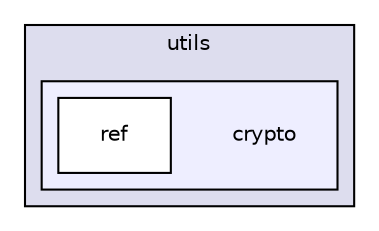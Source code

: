 digraph "utils/crypto" {
  compound=true
  node [ fontsize="10", fontname="Helvetica"];
  edge [ labelfontsize="10", labelfontname="Helvetica"];
  subgraph clusterdir_cbdb8362360e11eafe2fa3bc74cf0ffd {
    graph [ bgcolor="#ddddee", pencolor="black", label="utils" fontname="Helvetica", fontsize="10", URL="dir_cbdb8362360e11eafe2fa3bc74cf0ffd.html"]
  subgraph clusterdir_58adab31fdd49ccec7505bf9218bc437 {
    graph [ bgcolor="#eeeeff", pencolor="black", label="" URL="dir_58adab31fdd49ccec7505bf9218bc437.html"];
    dir_58adab31fdd49ccec7505bf9218bc437 [shape=plaintext label="crypto"];
    dir_c90a5c66daa67b1d8e745d762b1c17af [shape=box label="ref" color="black" fillcolor="white" style="filled" URL="dir_c90a5c66daa67b1d8e745d762b1c17af.html"];
  }
  }
}
